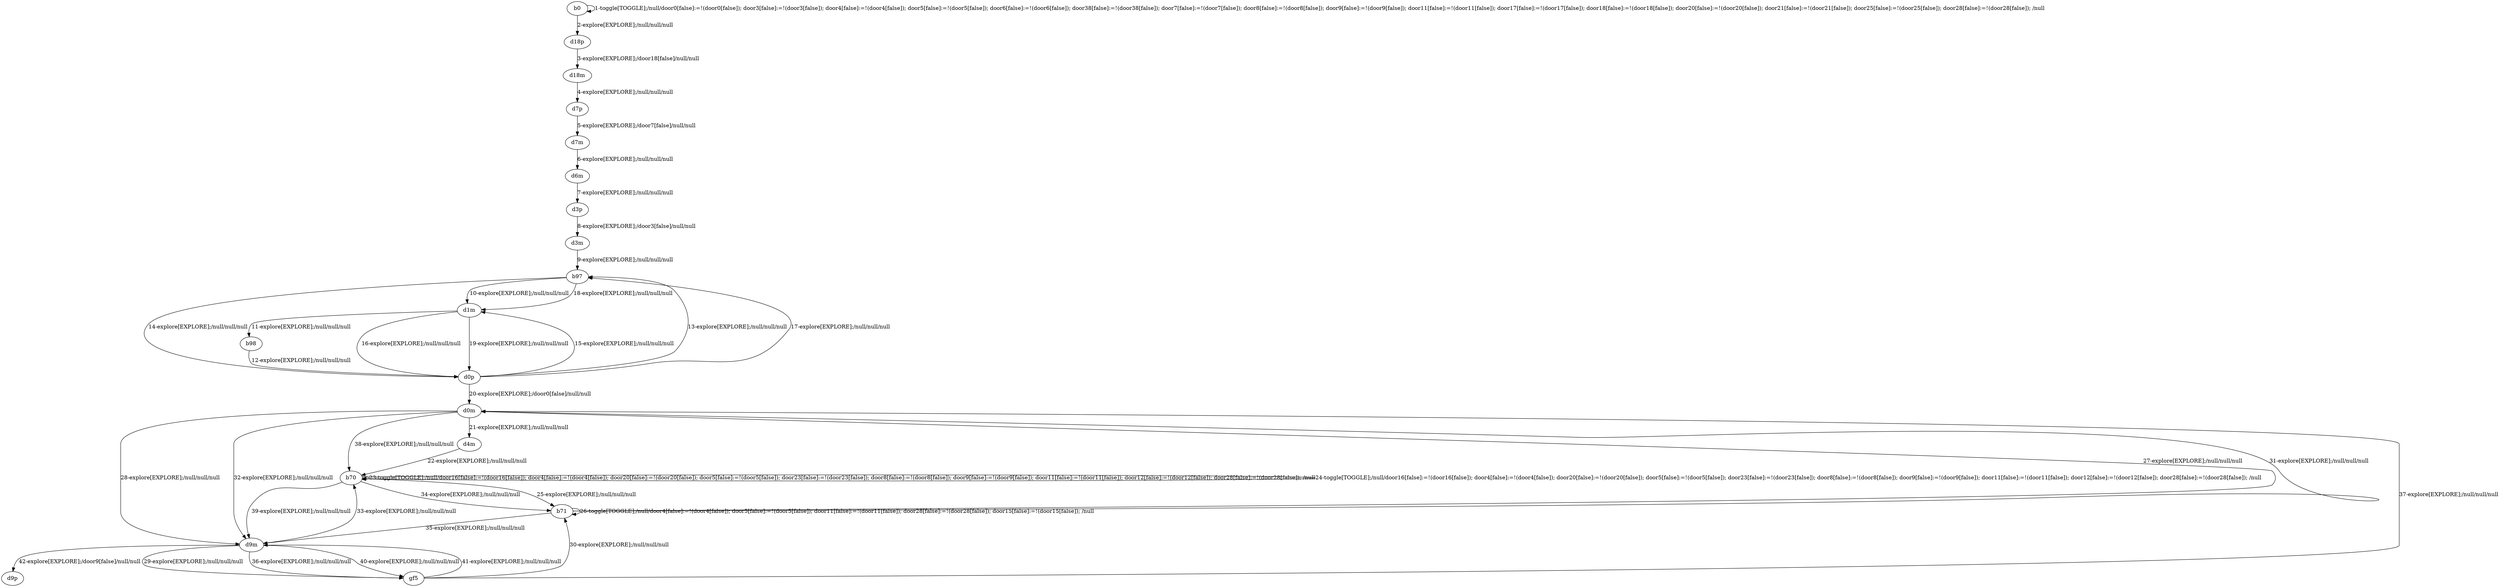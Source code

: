 # Total number of goals covered by this test: 5
# b70 --> b71
# gf5 --> d0m
# b70 --> d9m
# d4m --> b70
# b71 --> d9m

digraph g {
"b0" -> "b0" [label = "1-toggle[TOGGLE];/null/door0[false]:=!(door0[false]); door3[false]:=!(door3[false]); door4[false]:=!(door4[false]); door5[false]:=!(door5[false]); door6[false]:=!(door6[false]); door38[false]:=!(door38[false]); door7[false]:=!(door7[false]); door8[false]:=!(door8[false]); door9[false]:=!(door9[false]); door11[false]:=!(door11[false]); door17[false]:=!(door17[false]); door18[false]:=!(door18[false]); door20[false]:=!(door20[false]); door21[false]:=!(door21[false]); door25[false]:=!(door25[false]); door28[false]:=!(door28[false]); /null"];
"b0" -> "d18p" [label = "2-explore[EXPLORE];/null/null/null"];
"d18p" -> "d18m" [label = "3-explore[EXPLORE];/door18[false]/null/null"];
"d18m" -> "d7p" [label = "4-explore[EXPLORE];/null/null/null"];
"d7p" -> "d7m" [label = "5-explore[EXPLORE];/door7[false]/null/null"];
"d7m" -> "d6m" [label = "6-explore[EXPLORE];/null/null/null"];
"d6m" -> "d3p" [label = "7-explore[EXPLORE];/null/null/null"];
"d3p" -> "d3m" [label = "8-explore[EXPLORE];/door3[false]/null/null"];
"d3m" -> "b97" [label = "9-explore[EXPLORE];/null/null/null"];
"b97" -> "d1m" [label = "10-explore[EXPLORE];/null/null/null"];
"d1m" -> "b98" [label = "11-explore[EXPLORE];/null/null/null"];
"b98" -> "d0p" [label = "12-explore[EXPLORE];/null/null/null"];
"d0p" -> "b97" [label = "13-explore[EXPLORE];/null/null/null"];
"b97" -> "d0p" [label = "14-explore[EXPLORE];/null/null/null"];
"d0p" -> "d1m" [label = "15-explore[EXPLORE];/null/null/null"];
"d1m" -> "d0p" [label = "16-explore[EXPLORE];/null/null/null"];
"d0p" -> "b97" [label = "17-explore[EXPLORE];/null/null/null"];
"b97" -> "d1m" [label = "18-explore[EXPLORE];/null/null/null"];
"d1m" -> "d0p" [label = "19-explore[EXPLORE];/null/null/null"];
"d0p" -> "d0m" [label = "20-explore[EXPLORE];/door0[false]/null/null"];
"d0m" -> "d4m" [label = "21-explore[EXPLORE];/null/null/null"];
"d4m" -> "b70" [label = "22-explore[EXPLORE];/null/null/null"];
"b70" -> "b70" [label = "23-toggle[TOGGLE];/null/door16[false]:=!(door16[false]); door4[false]:=!(door4[false]); door20[false]:=!(door20[false]); door5[false]:=!(door5[false]); door23[false]:=!(door23[false]); door8[false]:=!(door8[false]); door9[false]:=!(door9[false]); door11[false]:=!(door11[false]); door12[false]:=!(door12[false]); door28[false]:=!(door28[false]); /null"];
"b70" -> "b70" [label = "24-toggle[TOGGLE];/null/door16[false]:=!(door16[false]); door4[false]:=!(door4[false]); door20[false]:=!(door20[false]); door5[false]:=!(door5[false]); door23[false]:=!(door23[false]); door8[false]:=!(door8[false]); door9[false]:=!(door9[false]); door11[false]:=!(door11[false]); door12[false]:=!(door12[false]); door28[false]:=!(door28[false]); /null"];
"b70" -> "b71" [label = "25-explore[EXPLORE];/null/null/null"];
"b71" -> "b71" [label = "26-toggle[TOGGLE];/null/door4[false]:=!(door4[false]); door5[false]:=!(door5[false]); door11[false]:=!(door11[false]); door28[false]:=!(door28[false]); door15[false]:=!(door15[false]); /null"];
"b71" -> "d0m" [label = "27-explore[EXPLORE];/null/null/null"];
"d0m" -> "d9m" [label = "28-explore[EXPLORE];/null/null/null"];
"d9m" -> "gf5" [label = "29-explore[EXPLORE];/null/null/null"];
"gf5" -> "b71" [label = "30-explore[EXPLORE];/null/null/null"];
"b71" -> "d0m" [label = "31-explore[EXPLORE];/null/null/null"];
"d0m" -> "d9m" [label = "32-explore[EXPLORE];/null/null/null"];
"d9m" -> "b70" [label = "33-explore[EXPLORE];/null/null/null"];
"b70" -> "b71" [label = "34-explore[EXPLORE];/null/null/null"];
"b71" -> "d9m" [label = "35-explore[EXPLORE];/null/null/null"];
"d9m" -> "gf5" [label = "36-explore[EXPLORE];/null/null/null"];
"gf5" -> "d0m" [label = "37-explore[EXPLORE];/null/null/null"];
"d0m" -> "b70" [label = "38-explore[EXPLORE];/null/null/null"];
"b70" -> "d9m" [label = "39-explore[EXPLORE];/null/null/null"];
"d9m" -> "gf5" [label = "40-explore[EXPLORE];/null/null/null"];
"gf5" -> "d9m" [label = "41-explore[EXPLORE];/null/null/null"];
"d9m" -> "d9p" [label = "42-explore[EXPLORE];/door9[false]/null/null"];
}